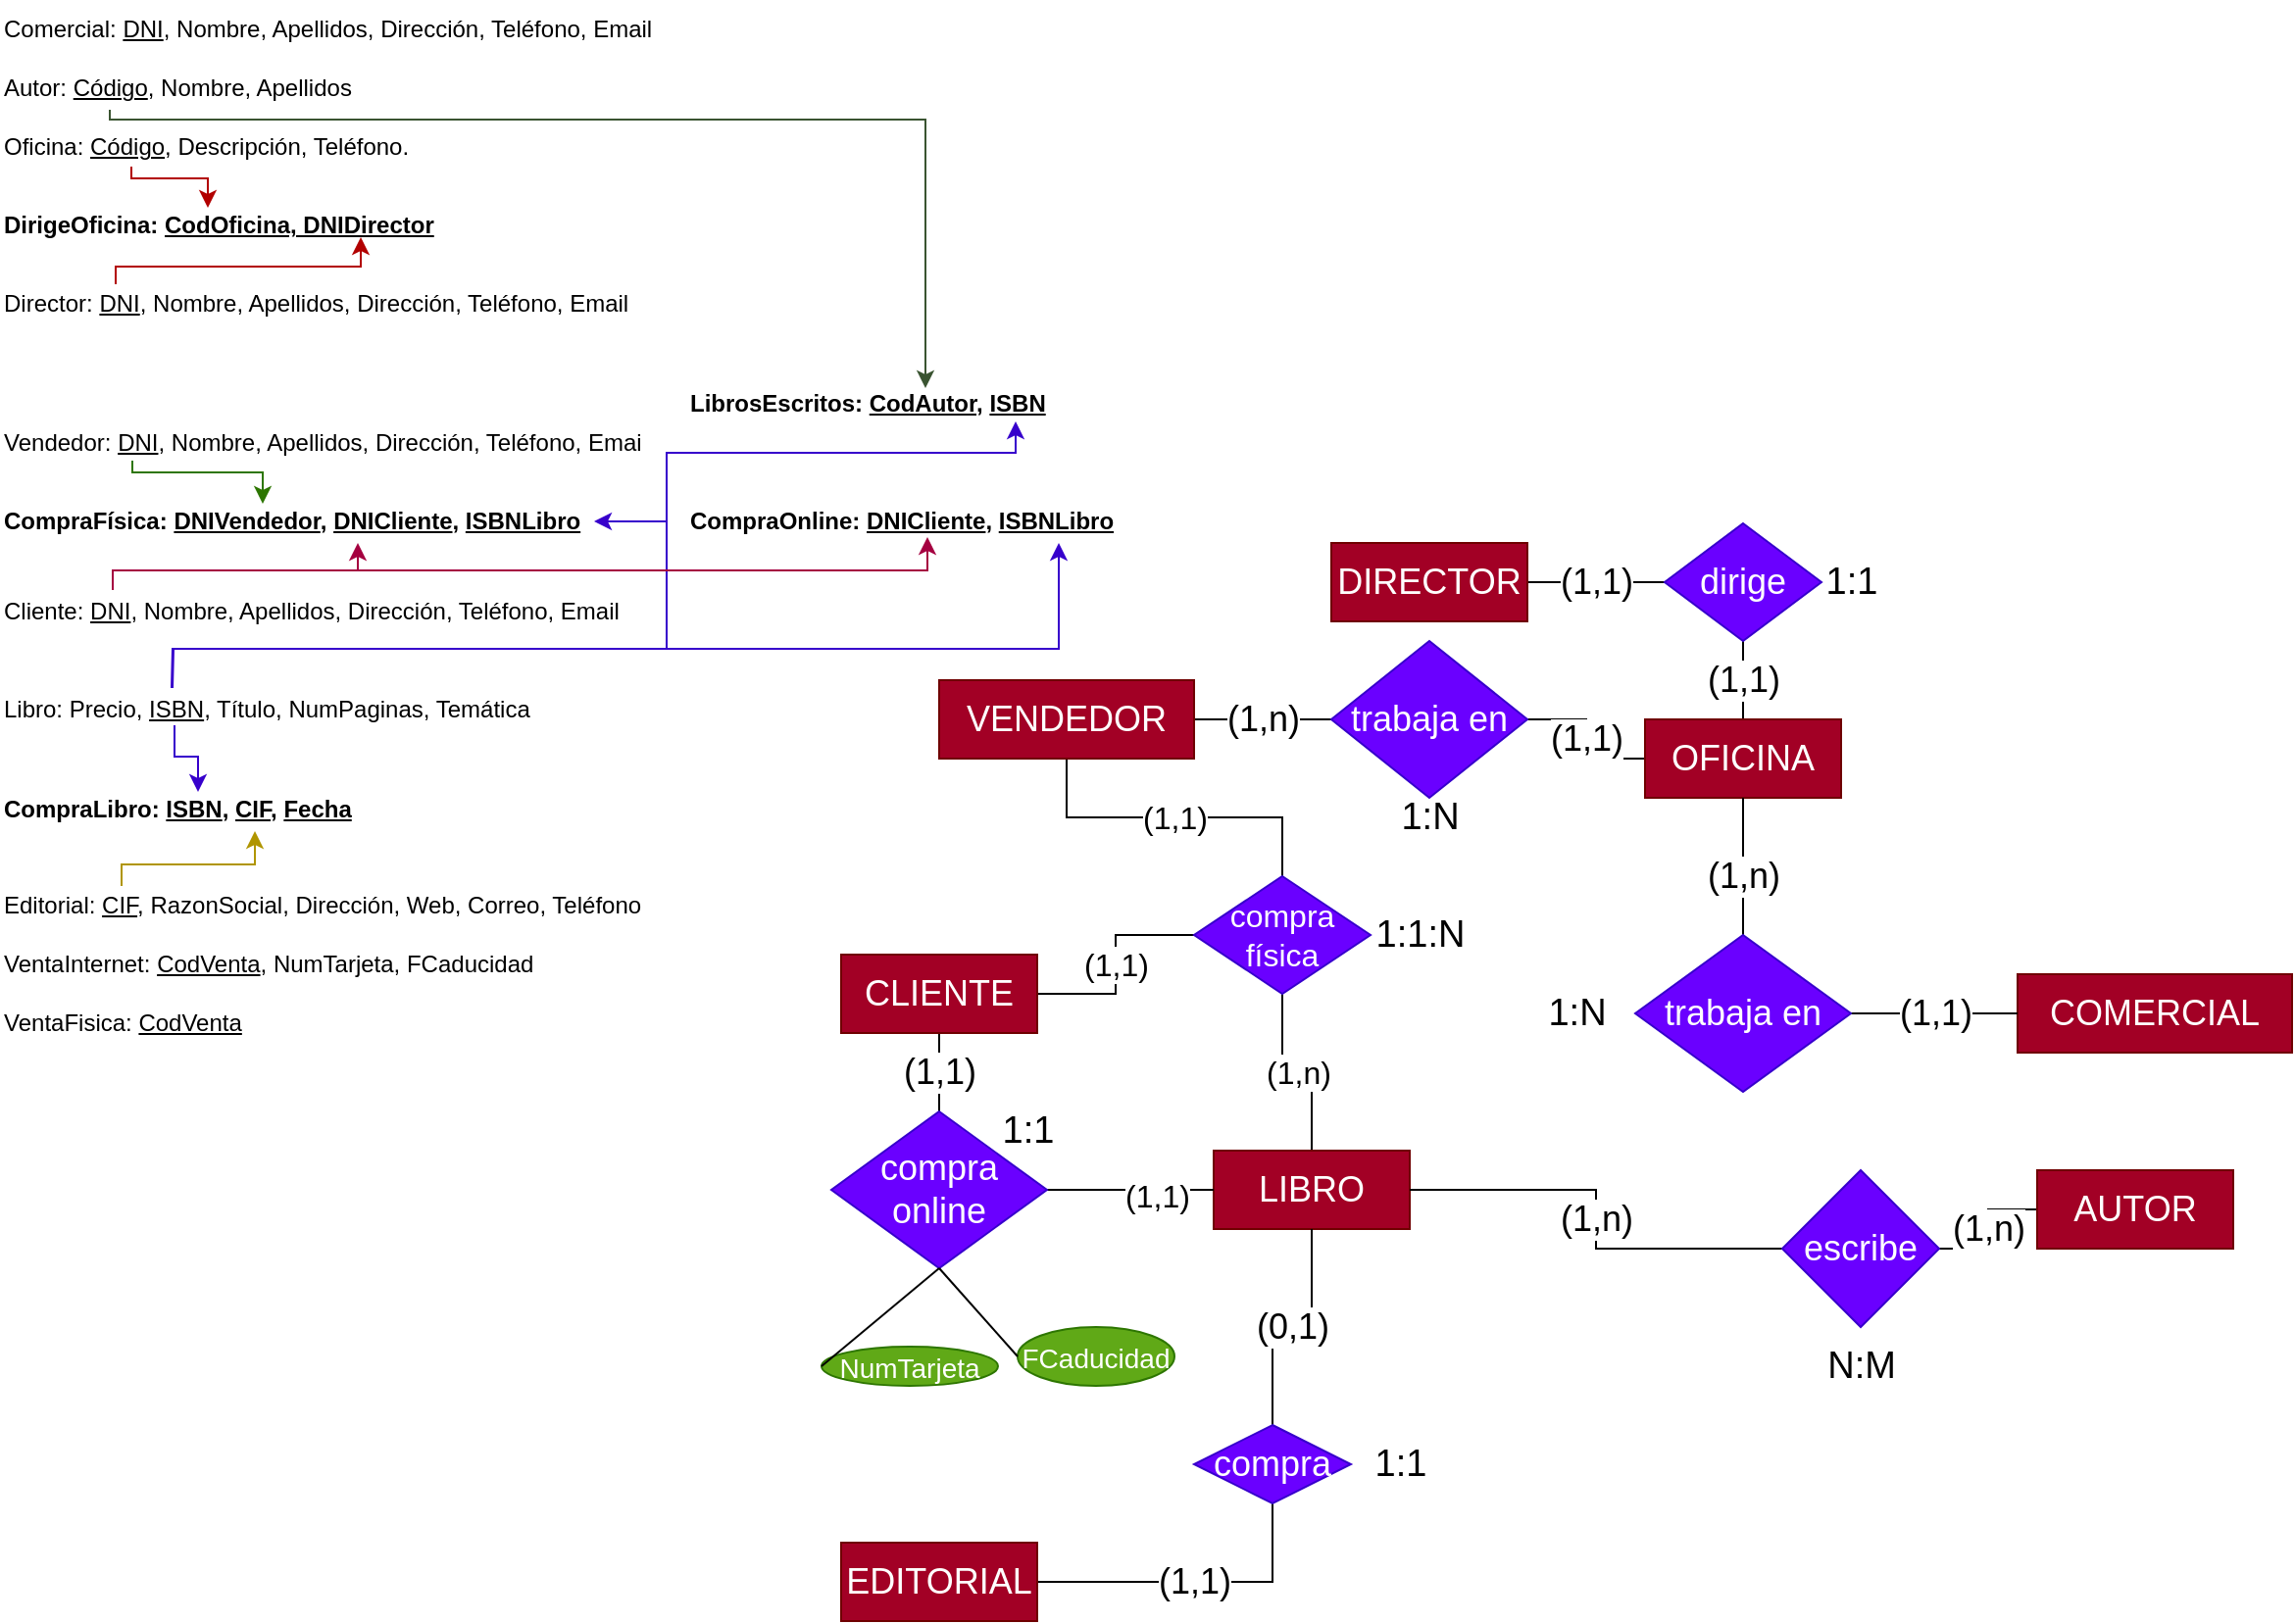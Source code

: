 <mxfile version="20.5.1" type="github">
  <diagram id="R2lEEEUBdFMjLlhIrx00" name="Page-1">
    <mxGraphModel dx="618" dy="2809" grid="1" gridSize="10" guides="1" tooltips="1" connect="1" arrows="0" fold="1" page="1" pageScale="1" pageWidth="1169" pageHeight="827" math="0" shadow="0" extFonts="Permanent Marker^https://fonts.googleapis.com/css?family=Permanent+Marker">
      <root>
        <mxCell id="0" />
        <mxCell id="1" parent="0" />
        <mxCell id="XMbMUcRCgotSHdmj133K-1" value="(1,1)" style="edgeStyle=orthogonalEdgeStyle;rounded=0;orthogonalLoop=1;jettySize=auto;html=1;fontSize=18;endArrow=none;endFill=0;" edge="1" parent="1" source="XMbMUcRCgotSHdmj133K-2" target="XMbMUcRCgotSHdmj133K-29">
          <mxGeometry relative="1" as="geometry" />
        </mxCell>
        <mxCell id="XMbMUcRCgotSHdmj133K-2" value="&lt;font style=&quot;font-size: 18px;&quot;&gt;EDITORIAL&lt;/font&gt;" style="whiteSpace=wrap;html=1;align=center;fillColor=#a20025;fontColor=#ffffff;strokeColor=#6F0000;" vertex="1" parent="1">
          <mxGeometry x="429" y="-1694" width="100" height="40" as="geometry" />
        </mxCell>
        <mxCell id="XMbMUcRCgotSHdmj133K-3" value="(1,1)" style="edgeStyle=orthogonalEdgeStyle;rounded=0;orthogonalLoop=1;jettySize=auto;html=1;fontSize=18;endArrow=none;endFill=0;" edge="1" parent="1" source="XMbMUcRCgotSHdmj133K-5" target="XMbMUcRCgotSHdmj133K-24">
          <mxGeometry relative="1" as="geometry" />
        </mxCell>
        <mxCell id="XMbMUcRCgotSHdmj133K-4" value="(1,1)" style="edgeStyle=orthogonalEdgeStyle;rounded=0;orthogonalLoop=1;jettySize=auto;html=1;fontSize=18;endArrow=none;endFill=0;" edge="1" parent="1" source="XMbMUcRCgotSHdmj133K-5" target="XMbMUcRCgotSHdmj133K-25">
          <mxGeometry relative="1" as="geometry" />
        </mxCell>
        <mxCell id="XMbMUcRCgotSHdmj133K-5" value="OFICINA" style="whiteSpace=wrap;html=1;align=center;fontSize=18;fillColor=#a20025;fontColor=#ffffff;strokeColor=#6F0000;" vertex="1" parent="1">
          <mxGeometry x="839" y="-2114" width="100" height="40" as="geometry" />
        </mxCell>
        <mxCell id="XMbMUcRCgotSHdmj133K-6" value="" style="edgeStyle=orthogonalEdgeStyle;rounded=0;orthogonalLoop=1;jettySize=auto;html=1;fontSize=18;endArrow=none;endFill=0;" edge="1" parent="1" source="XMbMUcRCgotSHdmj133K-8" target="XMbMUcRCgotSHdmj133K-29">
          <mxGeometry relative="1" as="geometry" />
        </mxCell>
        <mxCell id="XMbMUcRCgotSHdmj133K-7" value="(1,n)" style="edgeStyle=orthogonalEdgeStyle;rounded=0;orthogonalLoop=1;jettySize=auto;html=1;fontSize=16;endArrow=none;endFill=0;" edge="1" parent="1" source="XMbMUcRCgotSHdmj133K-8" target="XMbMUcRCgotSHdmj133K-37">
          <mxGeometry relative="1" as="geometry" />
        </mxCell>
        <mxCell id="XMbMUcRCgotSHdmj133K-8" value="LIBRO" style="whiteSpace=wrap;html=1;align=center;fontSize=18;fillColor=#a20025;fontColor=#ffffff;strokeColor=#6F0000;" vertex="1" parent="1">
          <mxGeometry x="619" y="-1894" width="100" height="40" as="geometry" />
        </mxCell>
        <mxCell id="XMbMUcRCgotSHdmj133K-9" value="COMERCIAL" style="whiteSpace=wrap;html=1;align=center;fontSize=18;fillColor=#a20025;fontColor=#ffffff;strokeColor=#6F0000;" vertex="1" parent="1">
          <mxGeometry x="1029" y="-1984" width="140" height="40" as="geometry" />
        </mxCell>
        <mxCell id="XMbMUcRCgotSHdmj133K-10" value="(1,n)" style="edgeStyle=orthogonalEdgeStyle;rounded=0;orthogonalLoop=1;jettySize=auto;html=1;fontSize=18;endArrow=none;endFill=0;" edge="1" parent="1" source="XMbMUcRCgotSHdmj133K-12" target="XMbMUcRCgotSHdmj133K-25">
          <mxGeometry relative="1" as="geometry" />
        </mxCell>
        <mxCell id="XMbMUcRCgotSHdmj133K-11" value="(1,1)" style="edgeStyle=orthogonalEdgeStyle;rounded=0;orthogonalLoop=1;jettySize=auto;html=1;fontSize=16;endArrow=none;endFill=0;" edge="1" parent="1" source="XMbMUcRCgotSHdmj133K-12" target="XMbMUcRCgotSHdmj133K-37">
          <mxGeometry relative="1" as="geometry" />
        </mxCell>
        <mxCell id="XMbMUcRCgotSHdmj133K-12" value="VENDEDOR" style="whiteSpace=wrap;html=1;align=center;fontSize=18;fillColor=#a20025;fontColor=#ffffff;strokeColor=#6F0000;" vertex="1" parent="1">
          <mxGeometry x="479" y="-2134" width="130" height="40" as="geometry" />
        </mxCell>
        <mxCell id="XMbMUcRCgotSHdmj133K-13" value="(1,1)" style="edgeStyle=orthogonalEdgeStyle;rounded=0;orthogonalLoop=1;jettySize=auto;html=1;fontSize=18;endArrow=none;endFill=0;" edge="1" parent="1" source="XMbMUcRCgotSHdmj133K-14" target="XMbMUcRCgotSHdmj133K-24">
          <mxGeometry relative="1" as="geometry" />
        </mxCell>
        <mxCell id="XMbMUcRCgotSHdmj133K-14" value="DIRECTOR" style="whiteSpace=wrap;html=1;align=center;fontSize=18;fillColor=#a20025;fontColor=#ffffff;strokeColor=#6F0000;" vertex="1" parent="1">
          <mxGeometry x="679" y="-2204" width="100" height="40" as="geometry" />
        </mxCell>
        <mxCell id="XMbMUcRCgotSHdmj133K-15" value="" style="edgeStyle=orthogonalEdgeStyle;rounded=0;orthogonalLoop=1;jettySize=auto;html=1;fontSize=18;exitX=0.5;exitY=1;exitDx=0;exitDy=0;endArrow=none;endFill=0;" edge="1" parent="1" source="XMbMUcRCgotSHdmj133K-5" target="XMbMUcRCgotSHdmj133K-23">
          <mxGeometry relative="1" as="geometry" />
        </mxCell>
        <mxCell id="XMbMUcRCgotSHdmj133K-16" value="(1,n)" style="edgeLabel;html=1;align=center;verticalAlign=middle;resizable=0;points=[];fontSize=18;" connectable="0" vertex="1" parent="XMbMUcRCgotSHdmj133K-15">
          <mxGeometry x="-0.517" y="2" relative="1" as="geometry">
            <mxPoint x="-2" y="23" as="offset" />
          </mxGeometry>
        </mxCell>
        <mxCell id="XMbMUcRCgotSHdmj133K-17" value="(1,1)" style="edgeStyle=orthogonalEdgeStyle;rounded=0;orthogonalLoop=1;jettySize=auto;html=1;fontSize=18;endArrow=none;endFill=0;" edge="1" parent="1" source="XMbMUcRCgotSHdmj133K-19" target="XMbMUcRCgotSHdmj133K-32">
          <mxGeometry relative="1" as="geometry" />
        </mxCell>
        <mxCell id="XMbMUcRCgotSHdmj133K-18" value="(1,1)" style="edgeStyle=orthogonalEdgeStyle;rounded=0;orthogonalLoop=1;jettySize=auto;html=1;fontSize=16;endArrow=none;endFill=0;" edge="1" parent="1" source="XMbMUcRCgotSHdmj133K-19" target="XMbMUcRCgotSHdmj133K-37">
          <mxGeometry relative="1" as="geometry" />
        </mxCell>
        <mxCell id="XMbMUcRCgotSHdmj133K-19" value="CLIENTE" style="whiteSpace=wrap;html=1;align=center;fontSize=18;fillColor=#a20025;fontColor=#ffffff;strokeColor=#6F0000;" vertex="1" parent="1">
          <mxGeometry x="429" y="-1994" width="100" height="40" as="geometry" />
        </mxCell>
        <mxCell id="XMbMUcRCgotSHdmj133K-20" value="(1,n)" style="edgeStyle=orthogonalEdgeStyle;rounded=0;orthogonalLoop=1;jettySize=auto;html=1;fontSize=18;endArrow=none;endFill=0;" edge="1" parent="1" source="XMbMUcRCgotSHdmj133K-21" target="XMbMUcRCgotSHdmj133K-27">
          <mxGeometry relative="1" as="geometry" />
        </mxCell>
        <mxCell id="XMbMUcRCgotSHdmj133K-21" value="AUTOR" style="whiteSpace=wrap;html=1;align=center;fontSize=18;fillColor=#a20025;fontColor=#ffffff;strokeColor=#6F0000;" vertex="1" parent="1">
          <mxGeometry x="1039" y="-1884" width="100" height="40" as="geometry" />
        </mxCell>
        <mxCell id="XMbMUcRCgotSHdmj133K-22" value="(1,1)" style="edgeStyle=orthogonalEdgeStyle;rounded=0;orthogonalLoop=1;jettySize=auto;html=1;fontSize=18;endArrow=none;endFill=0;" edge="1" parent="1" source="XMbMUcRCgotSHdmj133K-23" target="XMbMUcRCgotSHdmj133K-9">
          <mxGeometry relative="1" as="geometry" />
        </mxCell>
        <mxCell id="XMbMUcRCgotSHdmj133K-23" value="trabaja en" style="rhombus;whiteSpace=wrap;html=1;fontSize=18;fillColor=#6a00ff;fontColor=#ffffff;strokeColor=#3700CC;" vertex="1" parent="1">
          <mxGeometry x="834" y="-2004" width="110" height="80" as="geometry" />
        </mxCell>
        <mxCell id="XMbMUcRCgotSHdmj133K-24" value="dirige" style="rhombus;whiteSpace=wrap;html=1;fontSize=18;fillColor=#6a00ff;fontColor=#ffffff;strokeColor=#3700CC;" vertex="1" parent="1">
          <mxGeometry x="849" y="-2214" width="80" height="60" as="geometry" />
        </mxCell>
        <mxCell id="XMbMUcRCgotSHdmj133K-25" value="trabaja en" style="rhombus;whiteSpace=wrap;html=1;fontSize=18;fillColor=#6a00ff;fontColor=#ffffff;strokeColor=#3700CC;" vertex="1" parent="1">
          <mxGeometry x="679" y="-2154" width="100" height="80" as="geometry" />
        </mxCell>
        <mxCell id="XMbMUcRCgotSHdmj133K-26" value="(1,n)" style="edgeStyle=orthogonalEdgeStyle;rounded=0;orthogonalLoop=1;jettySize=auto;html=1;fontSize=18;endArrow=none;endFill=0;" edge="1" parent="1" source="XMbMUcRCgotSHdmj133K-27" target="XMbMUcRCgotSHdmj133K-8">
          <mxGeometry relative="1" as="geometry" />
        </mxCell>
        <mxCell id="XMbMUcRCgotSHdmj133K-27" value="escribe" style="rhombus;whiteSpace=wrap;html=1;fontSize=18;fillColor=#6a00ff;fontColor=#ffffff;strokeColor=#3700CC;" vertex="1" parent="1">
          <mxGeometry x="909" y="-1884" width="80" height="80" as="geometry" />
        </mxCell>
        <mxCell id="XMbMUcRCgotSHdmj133K-28" value="(0,1)" style="edgeStyle=orthogonalEdgeStyle;rounded=0;orthogonalLoop=1;jettySize=auto;html=1;fontSize=18;endArrow=none;endFill=0;" edge="1" parent="1" source="XMbMUcRCgotSHdmj133K-29" target="XMbMUcRCgotSHdmj133K-8">
          <mxGeometry relative="1" as="geometry" />
        </mxCell>
        <mxCell id="XMbMUcRCgotSHdmj133K-29" value="&lt;font style=&quot;font-size: 18px;&quot;&gt;compra&lt;/font&gt;" style="rhombus;whiteSpace=wrap;html=1;fillColor=#6a00ff;fontColor=#ffffff;strokeColor=#3700CC;" vertex="1" parent="1">
          <mxGeometry x="609" y="-1754" width="80" height="40" as="geometry" />
        </mxCell>
        <mxCell id="XMbMUcRCgotSHdmj133K-30" value="" style="edgeStyle=orthogonalEdgeStyle;rounded=0;orthogonalLoop=1;jettySize=auto;html=1;fontSize=18;endArrow=none;endFill=0;" edge="1" parent="1" source="XMbMUcRCgotSHdmj133K-32" target="XMbMUcRCgotSHdmj133K-8">
          <mxGeometry relative="1" as="geometry" />
        </mxCell>
        <mxCell id="XMbMUcRCgotSHdmj133K-31" value="&lt;font style=&quot;font-size: 16px;&quot;&gt;(1,1)&lt;/font&gt;" style="edgeLabel;html=1;align=center;verticalAlign=middle;resizable=0;points=[];fontSize=14;" connectable="0" vertex="1" parent="XMbMUcRCgotSHdmj133K-30">
          <mxGeometry x="0.315" y="-3" relative="1" as="geometry">
            <mxPoint as="offset" />
          </mxGeometry>
        </mxCell>
        <mxCell id="XMbMUcRCgotSHdmj133K-32" value="compra online" style="rhombus;whiteSpace=wrap;html=1;fontSize=18;fillColor=#6a00ff;fontColor=#ffffff;strokeColor=#3700CC;" vertex="1" parent="1">
          <mxGeometry x="424" y="-1914" width="110" height="80" as="geometry" />
        </mxCell>
        <mxCell id="XMbMUcRCgotSHdmj133K-33" value="&lt;font style=&quot;font-size: 14px;&quot;&gt;NumTarjeta&lt;/font&gt;" style="ellipse;whiteSpace=wrap;html=1;align=center;fontSize=18;fillColor=#60a917;fontColor=#ffffff;strokeColor=#2D7600;" vertex="1" parent="1">
          <mxGeometry x="419" y="-1794" width="90" height="20" as="geometry" />
        </mxCell>
        <mxCell id="XMbMUcRCgotSHdmj133K-34" value="" style="endArrow=none;html=1;rounded=0;fontSize=14;exitX=0.5;exitY=1;exitDx=0;exitDy=0;entryX=0;entryY=0.5;entryDx=0;entryDy=0;" edge="1" parent="1" source="XMbMUcRCgotSHdmj133K-32" target="XMbMUcRCgotSHdmj133K-33">
          <mxGeometry relative="1" as="geometry">
            <mxPoint x="539" y="-1924" as="sourcePoint" />
            <mxPoint x="699" y="-1924" as="targetPoint" />
          </mxGeometry>
        </mxCell>
        <mxCell id="XMbMUcRCgotSHdmj133K-35" value="&lt;font style=&quot;font-size: 14px;&quot;&gt;FCaducidad&lt;/font&gt;" style="ellipse;whiteSpace=wrap;html=1;align=center;fontSize=18;fillColor=#60a917;fontColor=#ffffff;strokeColor=#2D7600;" vertex="1" parent="1">
          <mxGeometry x="519" y="-1804" width="80" height="30" as="geometry" />
        </mxCell>
        <mxCell id="XMbMUcRCgotSHdmj133K-36" value="" style="endArrow=none;html=1;rounded=0;fontSize=14;exitX=0.5;exitY=1;exitDx=0;exitDy=0;entryX=0;entryY=0.5;entryDx=0;entryDy=0;" edge="1" parent="1" source="XMbMUcRCgotSHdmj133K-32" target="XMbMUcRCgotSHdmj133K-35">
          <mxGeometry relative="1" as="geometry">
            <mxPoint x="571.5" y="-1864" as="sourcePoint" />
            <mxPoint x="779" y="-1894" as="targetPoint" />
          </mxGeometry>
        </mxCell>
        <mxCell id="XMbMUcRCgotSHdmj133K-37" value="compra física" style="shape=rhombus;perimeter=rhombusPerimeter;whiteSpace=wrap;html=1;align=center;fontSize=16;fillColor=#6a00ff;fontColor=#ffffff;strokeColor=#3700CC;" vertex="1" parent="1">
          <mxGeometry x="609" y="-2034" width="90" height="60" as="geometry" />
        </mxCell>
        <mxCell id="XMbMUcRCgotSHdmj133K-38" value="&lt;font style=&quot;font-size: 19px;&quot;&gt;1:1&lt;/font&gt;" style="text;html=1;align=center;verticalAlign=middle;resizable=0;points=[];autosize=1;strokeColor=none;fillColor=none;" vertex="1" parent="1">
          <mxGeometry x="919" y="-2204" width="50" height="40" as="geometry" />
        </mxCell>
        <mxCell id="XMbMUcRCgotSHdmj133K-39" value="&lt;font style=&quot;font-size: 19px;&quot;&gt;1:N&lt;/font&gt;" style="text;html=1;align=center;verticalAlign=middle;resizable=0;points=[];autosize=1;strokeColor=none;fillColor=none;" vertex="1" parent="1">
          <mxGeometry x="779" y="-1984" width="50" height="40" as="geometry" />
        </mxCell>
        <mxCell id="XMbMUcRCgotSHdmj133K-40" value="&lt;font style=&quot;font-size: 19px;&quot;&gt;N:M&lt;/font&gt;" style="text;html=1;align=center;verticalAlign=middle;resizable=0;points=[];autosize=1;strokeColor=none;fillColor=none;" vertex="1" parent="1">
          <mxGeometry x="919" y="-1804" width="60" height="40" as="geometry" />
        </mxCell>
        <mxCell id="XMbMUcRCgotSHdmj133K-41" value="&lt;font style=&quot;font-size: 19px;&quot;&gt;1:1&lt;/font&gt;" style="text;html=1;align=center;verticalAlign=middle;resizable=0;points=[];autosize=1;strokeColor=none;fillColor=none;" vertex="1" parent="1">
          <mxGeometry x="689" y="-1754" width="50" height="40" as="geometry" />
        </mxCell>
        <mxCell id="XMbMUcRCgotSHdmj133K-42" value="&lt;font style=&quot;font-size: 19px;&quot;&gt;1:1&lt;/font&gt;" style="text;html=1;align=center;verticalAlign=middle;resizable=0;points=[];autosize=1;strokeColor=none;fillColor=none;" vertex="1" parent="1">
          <mxGeometry x="499" y="-1924" width="50" height="40" as="geometry" />
        </mxCell>
        <mxCell id="XMbMUcRCgotSHdmj133K-43" value="&lt;font style=&quot;font-size: 19px;&quot;&gt;1:1:N&lt;/font&gt;" style="text;html=1;align=center;verticalAlign=middle;resizable=0;points=[];autosize=1;strokeColor=none;fillColor=none;" vertex="1" parent="1">
          <mxGeometry x="689" y="-2024" width="70" height="40" as="geometry" />
        </mxCell>
        <mxCell id="XMbMUcRCgotSHdmj133K-44" value="&lt;font style=&quot;font-size: 19px;&quot;&gt;1:N&lt;/font&gt;" style="text;html=1;align=center;verticalAlign=middle;resizable=0;points=[];autosize=1;strokeColor=none;fillColor=none;" vertex="1" parent="1">
          <mxGeometry x="704" y="-2084" width="50" height="40" as="geometry" />
        </mxCell>
        <mxCell id="XMbMUcRCgotSHdmj133K-62" value="&lt;span style=&quot;font-weight: normal;&quot;&gt;Oficina: &lt;u&gt;Código&lt;/u&gt;, Descripción, Teléfono.&lt;/span&gt;" style="text;html=1;align=left;verticalAlign=middle;resizable=0;points=[];autosize=1;strokeColor=none;fillColor=none;" vertex="1" parent="1">
          <mxGeometry y="-2421" width="240" height="30" as="geometry" />
        </mxCell>
        <mxCell id="XMbMUcRCgotSHdmj133K-63" value="&lt;span style=&quot;font-weight: normal;&quot;&gt;Director:&amp;nbsp;&lt;/span&gt;&lt;span style=&quot;font-weight: 400;&quot;&gt;&lt;u&gt;DNI&lt;/u&gt;, Nombre, Apellidos, Dirección, Teléfono, Email&lt;/span&gt;&lt;span style=&quot;font-weight: normal;&quot;&gt;&lt;br&gt;&lt;/span&gt;" style="text;html=1;align=left;verticalAlign=middle;resizable=0;points=[];autosize=1;strokeColor=none;fillColor=none;" vertex="1" parent="1">
          <mxGeometry y="-2341" width="350" height="30" as="geometry" />
        </mxCell>
        <mxCell id="XMbMUcRCgotSHdmj133K-64" value="&lt;span style=&quot;font-weight: normal;&quot;&gt;Comercial: &lt;u&gt;DNI&lt;/u&gt;, Nombre, Apellidos, Dirección, Teléfono, Email&lt;/span&gt;" style="text;html=1;align=left;verticalAlign=middle;resizable=0;points=[];autosize=1;strokeColor=none;fillColor=none;" vertex="1" parent="1">
          <mxGeometry y="-2481" width="360" height="30" as="geometry" />
        </mxCell>
        <mxCell id="XMbMUcRCgotSHdmj133K-65" value="&lt;span style=&quot;font-weight: normal;&quot;&gt;Vendedor:&amp;nbsp;&lt;/span&gt;&lt;span style=&quot;font-weight: 400;&quot;&gt;&lt;u&gt;DNI&lt;/u&gt;, Nombre, Apellidos, Dirección, Teléfono, Emai&lt;/span&gt;" style="text;html=1;align=left;verticalAlign=middle;resizable=0;points=[];autosize=1;strokeColor=none;fillColor=none;" vertex="1" parent="1">
          <mxGeometry y="-2270" width="360" height="30" as="geometry" />
        </mxCell>
        <mxCell id="XMbMUcRCgotSHdmj133K-66" value="&lt;span style=&quot;font-weight: normal;&quot;&gt;Autor: &lt;u&gt;Código&lt;/u&gt;, Nombre, Apellidos&lt;/span&gt;" style="text;html=1;align=left;verticalAlign=middle;resizable=0;points=[];autosize=1;" vertex="1" parent="1">
          <mxGeometry y="-2451" width="210" height="30" as="geometry" />
        </mxCell>
        <mxCell id="XMbMUcRCgotSHdmj133K-67" value="&lt;span style=&quot;font-weight: normal;&quot;&gt;Libro: Precio, &lt;u&gt;ISBN&lt;/u&gt;, Título, NumPaginas, Temática&lt;/span&gt;" style="text;html=1;align=left;verticalAlign=middle;resizable=0;points=[];autosize=1;" vertex="1" parent="1">
          <mxGeometry y="-2134" width="300" height="30" as="geometry" />
        </mxCell>
        <mxCell id="XMbMUcRCgotSHdmj133K-68" value="&lt;span style=&quot;font-weight: normal;&quot;&gt;Editorial: &lt;u&gt;CIF&lt;/u&gt;, RazonSocial, Dirección, Web, Correo, Teléfono&lt;/span&gt;" style="text;html=1;align=left;verticalAlign=middle;resizable=0;points=[];autosize=1;strokeColor=none;fillColor=none;" vertex="1" parent="1">
          <mxGeometry y="-2034" width="350" height="30" as="geometry" />
        </mxCell>
        <mxCell id="XMbMUcRCgotSHdmj133K-69" value="&lt;span style=&quot;font-weight: normal;&quot;&gt;Cliente: &lt;u&gt;DNI&lt;/u&gt;, Nombre, Apellidos, Dirección, Teléfono, Email&lt;/span&gt;" style="text;html=1;align=left;verticalAlign=middle;resizable=0;points=[];autosize=1;strokeColor=none;fillColor=none;" vertex="1" parent="1">
          <mxGeometry y="-2184" width="350" height="30" as="geometry" />
        </mxCell>
        <mxCell id="XMbMUcRCgotSHdmj133K-78" value="DirigeOficina: &lt;u&gt;CodOficina, DNIDirector&lt;/u&gt;" style="text;html=1;strokeColor=none;fillColor=none;align=left;verticalAlign=middle;whiteSpace=wrap;rounded=0;fontStyle=1" vertex="1" parent="1">
          <mxGeometry y="-2381" width="300" height="30" as="geometry" />
        </mxCell>
        <mxCell id="XMbMUcRCgotSHdmj133K-80" value="" style="endArrow=classic;html=1;rounded=0;endFill=1;edgeStyle=orthogonalEdgeStyle;fillColor=#e51400;strokeColor=#B20000;" edge="1" parent="1">
          <mxGeometry width="50" height="50" relative="1" as="geometry">
            <mxPoint x="67" y="-2396" as="sourcePoint" />
            <mxPoint x="106" y="-2375" as="targetPoint" />
            <Array as="points">
              <mxPoint x="67" y="-2390" />
              <mxPoint x="106" y="-2390" />
            </Array>
          </mxGeometry>
        </mxCell>
        <mxCell id="XMbMUcRCgotSHdmj133K-81" value="" style="endArrow=classic;html=1;rounded=0;endFill=1;edgeStyle=orthogonalEdgeStyle;fillColor=#e51400;strokeColor=#B20000;" edge="1" parent="1">
          <mxGeometry width="50" height="50" relative="1" as="geometry">
            <mxPoint x="59" y="-2336" as="sourcePoint" />
            <mxPoint x="184" y="-2360" as="targetPoint" />
            <Array as="points">
              <mxPoint x="59" y="-2345" />
              <mxPoint x="184" y="-2345" />
            </Array>
          </mxGeometry>
        </mxCell>
        <mxCell id="XMbMUcRCgotSHdmj133K-82" value="&lt;b&gt;CompraFísica: &lt;u&gt;DNIVendedor&lt;/u&gt;, &lt;u&gt;DNICliente&lt;/u&gt;, &lt;u&gt;ISBNLibro&lt;/u&gt;&lt;/b&gt;" style="text;html=1;align=left;verticalAlign=middle;resizable=0;points=[];autosize=1;strokeColor=none;fillColor=none;" vertex="1" parent="1">
          <mxGeometry y="-2230" width="320" height="30" as="geometry" />
        </mxCell>
        <mxCell id="XMbMUcRCgotSHdmj133K-83" value="" style="endArrow=classic;html=1;rounded=0;endFill=1;edgeStyle=orthogonalEdgeStyle;fillColor=#d80073;strokeColor=#A50040;" edge="1" parent="1">
          <mxGeometry width="50" height="50" relative="1" as="geometry">
            <mxPoint x="57.5" y="-2180" as="sourcePoint" />
            <mxPoint x="182.5" y="-2204" as="targetPoint" />
            <Array as="points">
              <mxPoint x="57" y="-2190" />
              <mxPoint x="183" y="-2190" />
            </Array>
          </mxGeometry>
        </mxCell>
        <mxCell id="XMbMUcRCgotSHdmj133K-84" value="" style="endArrow=classic;html=1;rounded=0;endFill=1;edgeStyle=orthogonalEdgeStyle;fillColor=#60a917;strokeColor=#2D7600;" edge="1" parent="1">
          <mxGeometry width="50" height="50" relative="1" as="geometry">
            <mxPoint x="67.5" y="-2246" as="sourcePoint" />
            <mxPoint x="134" y="-2224" as="targetPoint" />
            <Array as="points">
              <mxPoint x="67" y="-2240" />
              <mxPoint x="134" y="-2240" />
            </Array>
          </mxGeometry>
        </mxCell>
        <mxCell id="XMbMUcRCgotSHdmj133K-86" value="" style="endArrow=classic;html=1;rounded=0;endFill=1;fillColor=#6a00ff;strokeColor=#3700CC;" edge="1" parent="1">
          <mxGeometry width="50" height="50" relative="1" as="geometry">
            <mxPoint x="87.5" y="-2130" as="sourcePoint" />
            <mxPoint x="303" y="-2215" as="targetPoint" />
            <Array as="points">
              <mxPoint x="88" y="-2150" />
              <mxPoint x="340" y="-2150" />
              <mxPoint x="340" y="-2215" />
            </Array>
          </mxGeometry>
        </mxCell>
        <mxCell id="XMbMUcRCgotSHdmj133K-87" value="&lt;b&gt;CompraOnline: &lt;u&gt;DNICliente&lt;/u&gt;, &lt;u&gt;ISBNLibro&lt;/u&gt;&lt;/b&gt;" style="text;html=1;align=left;verticalAlign=middle;resizable=0;points=[];autosize=1;strokeColor=none;fillColor=none;" vertex="1" parent="1">
          <mxGeometry x="350" y="-2230" width="240" height="30" as="geometry" />
        </mxCell>
        <mxCell id="XMbMUcRCgotSHdmj133K-90" value="" style="endArrow=classic;html=1;rounded=0;endFill=1;fillColor=#6a00ff;strokeColor=#3700CC;" edge="1" parent="1">
          <mxGeometry width="50" height="50" relative="1" as="geometry">
            <mxPoint x="88" y="-2130" as="sourcePoint" />
            <mxPoint x="540" y="-2204" as="targetPoint" />
            <Array as="points">
              <mxPoint x="88.5" y="-2150" />
              <mxPoint x="340.5" y="-2150" />
              <mxPoint x="540" y="-2150" />
            </Array>
          </mxGeometry>
        </mxCell>
        <mxCell id="XMbMUcRCgotSHdmj133K-91" value="&lt;b&gt;CompraLibro:&amp;nbsp;&lt;u style=&quot;&quot;&gt;ISBN&lt;/u&gt;, &lt;u style=&quot;&quot;&gt;CIF&lt;/u&gt;, &lt;u&gt;Fecha&lt;/u&gt;&lt;/b&gt;" style="text;html=1;align=left;verticalAlign=middle;resizable=0;points=[];autosize=1;strokeColor=none;fillColor=none;" vertex="1" parent="1">
          <mxGeometry y="-2083" width="200" height="30" as="geometry" />
        </mxCell>
        <mxCell id="XMbMUcRCgotSHdmj133K-92" value="" style="endArrow=classic;html=1;rounded=0;edgeStyle=orthogonalEdgeStyle;fillColor=#6a00ff;strokeColor=#3700CC;endFill=1;" edge="1" parent="1">
          <mxGeometry width="50" height="50" relative="1" as="geometry">
            <mxPoint x="89" y="-2111" as="sourcePoint" />
            <mxPoint x="101" y="-2077" as="targetPoint" />
            <Array as="points">
              <mxPoint x="97" y="-2095" />
              <mxPoint x="90" y="-2095" />
            </Array>
          </mxGeometry>
        </mxCell>
        <mxCell id="XMbMUcRCgotSHdmj133K-93" value="" style="endArrow=classic;html=1;rounded=0;edgeStyle=orthogonalEdgeStyle;fillColor=#e3c800;strokeColor=#B09500;endFill=1;" edge="1" parent="1">
          <mxGeometry width="50" height="50" relative="1" as="geometry">
            <mxPoint x="62" y="-2029" as="sourcePoint" />
            <mxPoint x="130" y="-2057" as="targetPoint" />
            <Array as="points">
              <mxPoint x="62" y="-2040" />
              <mxPoint x="130" y="-2040" />
            </Array>
          </mxGeometry>
        </mxCell>
        <mxCell id="XMbMUcRCgotSHdmj133K-94" value="&lt;span style=&quot;font-weight: normal;&quot;&gt;VentaInternet: &lt;u&gt;CodVenta&lt;/u&gt;, NumTarjeta, FCaducidad&lt;/span&gt;" style="text;html=1;align=left;verticalAlign=middle;resizable=0;points=[];autosize=1;strokeColor=none;fillColor=none;" vertex="1" parent="1">
          <mxGeometry y="-2004" width="300" height="30" as="geometry" />
        </mxCell>
        <mxCell id="XMbMUcRCgotSHdmj133K-95" value="&lt;span style=&quot;font-weight: normal;&quot;&gt;VentaFisica: &lt;u&gt;CodVenta&lt;/u&gt;&lt;/span&gt;" style="text;html=1;align=left;verticalAlign=middle;resizable=0;points=[];autosize=1;strokeColor=none;fillColor=none;" vertex="1" parent="1">
          <mxGeometry y="-1974" width="150" height="30" as="geometry" />
        </mxCell>
        <mxCell id="XMbMUcRCgotSHdmj133K-97" value="&lt;b&gt;LibrosEscritos: &lt;u&gt;CodAutor&lt;/u&gt;, &lt;u&gt;ISBN&lt;/u&gt;&lt;/b&gt;" style="text;html=1;align=left;verticalAlign=middle;resizable=0;points=[];autosize=1;strokeColor=none;fillColor=none;" vertex="1" parent="1">
          <mxGeometry x="350" y="-2290" width="200" height="30" as="geometry" />
        </mxCell>
        <mxCell id="XMbMUcRCgotSHdmj133K-98" value="" style="endArrow=classic;html=1;rounded=0;endFill=1;fillColor=#6a00ff;strokeColor=#3700CC;edgeStyle=orthogonalEdgeStyle;" edge="1" parent="1">
          <mxGeometry width="50" height="50" relative="1" as="geometry">
            <mxPoint x="88" y="-2130" as="sourcePoint" />
            <mxPoint x="518" y="-2266" as="targetPoint" />
            <Array as="points">
              <mxPoint x="88" y="-2150" />
              <mxPoint x="340" y="-2150" />
              <mxPoint x="340" y="-2250" />
              <mxPoint x="518" y="-2250" />
            </Array>
          </mxGeometry>
        </mxCell>
        <mxCell id="XMbMUcRCgotSHdmj133K-88" value="" style="endArrow=classic;html=1;rounded=0;endFill=1;edgeStyle=orthogonalEdgeStyle;fillColor=#d80073;strokeColor=#A50040;" edge="1" parent="1">
          <mxGeometry width="50" height="50" relative="1" as="geometry">
            <mxPoint x="57.5" y="-2180" as="sourcePoint" />
            <mxPoint x="473" y="-2207" as="targetPoint" />
            <Array as="points">
              <mxPoint x="57" y="-2190" />
              <mxPoint x="473" y="-2190" />
            </Array>
          </mxGeometry>
        </mxCell>
        <mxCell id="XMbMUcRCgotSHdmj133K-99" value="" style="endArrow=classic;html=1;rounded=0;endFill=1;edgeStyle=orthogonalEdgeStyle;fillColor=#6d8764;strokeColor=#3A5431;" edge="1" parent="1">
          <mxGeometry width="50" height="50" relative="1" as="geometry">
            <mxPoint x="56" y="-2425" as="sourcePoint" />
            <mxPoint x="472" y="-2283" as="targetPoint" />
            <Array as="points">
              <mxPoint x="56" y="-2420" />
              <mxPoint x="472" y="-2420" />
            </Array>
          </mxGeometry>
        </mxCell>
      </root>
    </mxGraphModel>
  </diagram>
</mxfile>
